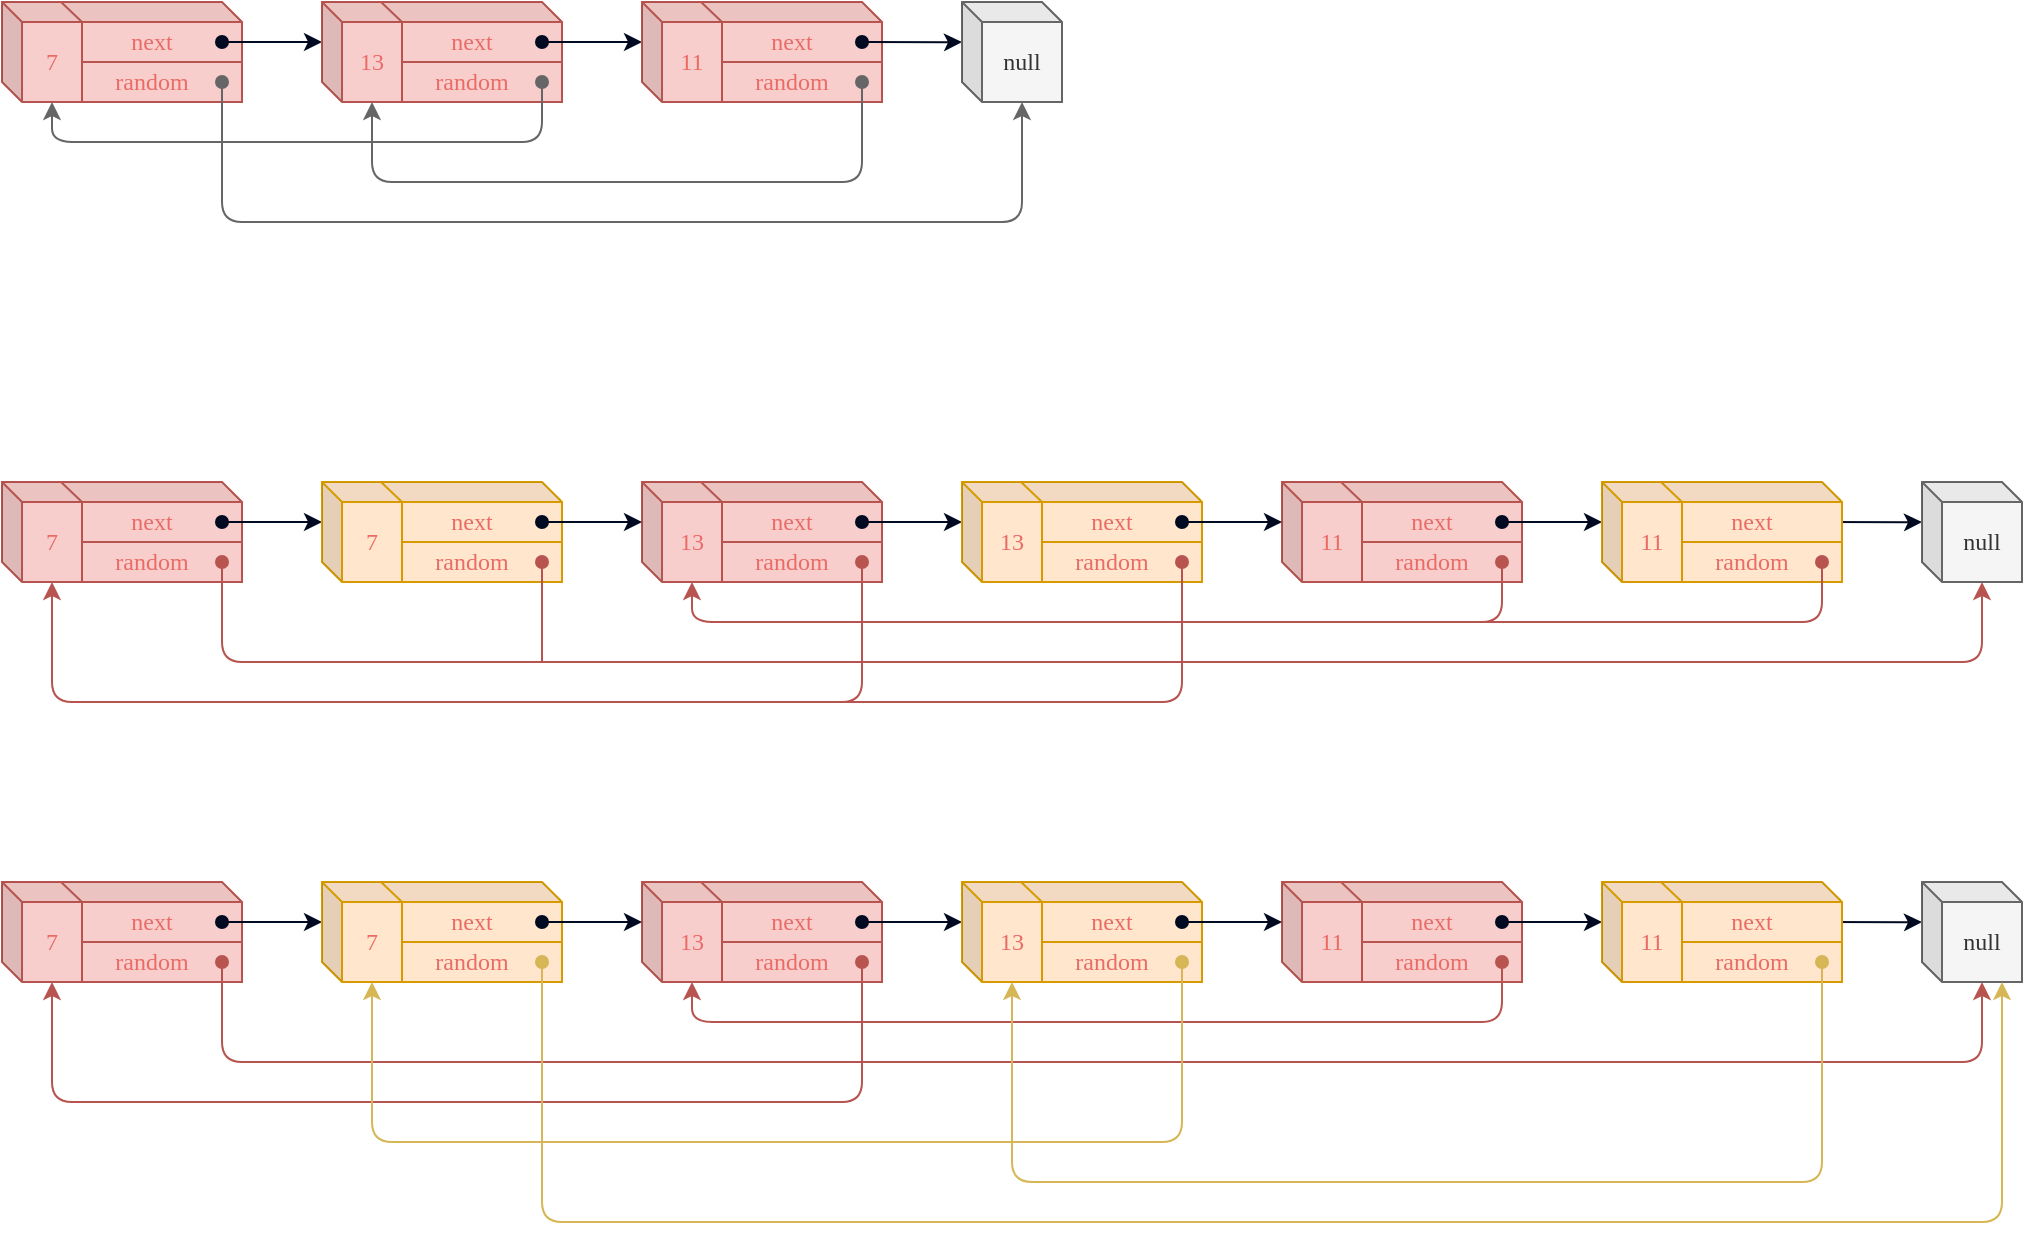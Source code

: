 <mxfile version="15.9.4" type="github">
  <diagram id="1pqTgRQ1lFdRqX3gHUx0" name="第 1 页">
    <mxGraphModel dx="1422" dy="754" grid="1" gridSize="10" guides="1" tooltips="1" connect="1" arrows="1" fold="1" page="1" pageScale="1" pageWidth="827" pageHeight="1169" math="0" shadow="0">
      <root>
        <mxCell id="0" />
        <mxCell id="1" parent="0" />
        <mxCell id="qRS98BWadA9C0YuERfwC-4" value="" style="shape=cube;whiteSpace=wrap;html=1;boundedLbl=1;backgroundOutline=1;darkOpacity=0.05;darkOpacity2=0.1;shadow=0;sketch=0;strokeWidth=1;size=10;fillColor=#f8cecc;strokeColor=#b85450;" vertex="1" parent="1">
          <mxGeometry x="200" y="200" width="120" height="50" as="geometry" />
        </mxCell>
        <mxCell id="qRS98BWadA9C0YuERfwC-10" value="" style="endArrow=none;html=1;rounded=0;sketch=0;strokeWidth=1;exitX=0.246;exitY=0;exitDx=0;exitDy=0;exitPerimeter=0;fillColor=#f8cecc;strokeColor=#b85450;" edge="1" parent="1" source="qRS98BWadA9C0YuERfwC-4">
          <mxGeometry width="50" height="50" relative="1" as="geometry">
            <mxPoint x="249" y="200" as="sourcePoint" />
            <mxPoint x="240" y="210" as="targetPoint" />
          </mxGeometry>
        </mxCell>
        <mxCell id="qRS98BWadA9C0YuERfwC-12" value="" style="endArrow=none;html=1;rounded=0;sketch=0;strokeWidth=1;fillColor=#f8cecc;strokeColor=#b85450;" edge="1" parent="1">
          <mxGeometry width="50" height="50" relative="1" as="geometry">
            <mxPoint x="240" y="250" as="sourcePoint" />
            <mxPoint x="240" y="210" as="targetPoint" />
          </mxGeometry>
        </mxCell>
        <mxCell id="qRS98BWadA9C0YuERfwC-13" value="" style="endArrow=none;html=1;rounded=0;sketch=0;strokeWidth=1;entryX=0;entryY=0;entryDx=120;entryDy=30;entryPerimeter=0;fillColor=#f8cecc;strokeColor=#b85450;" edge="1" parent="1" target="qRS98BWadA9C0YuERfwC-4">
          <mxGeometry width="50" height="50" relative="1" as="geometry">
            <mxPoint x="240" y="230" as="sourcePoint" />
            <mxPoint x="370" y="170" as="targetPoint" />
          </mxGeometry>
        </mxCell>
        <mxCell id="qRS98BWadA9C0YuERfwC-35" style="edgeStyle=orthogonalEdgeStyle;rounded=1;sketch=0;jumpStyle=line;orthogonalLoop=1;jettySize=auto;html=1;exitX=1;exitY=0.5;exitDx=0;exitDy=0;entryX=0;entryY=0;entryDx=0;entryDy=20;entryPerimeter=0;fontFamily=Comic Sans MS;startArrow=oval;startFill=1;strokeColor=#000A20;strokeWidth=1;shadow=0;targetPerimeterSpacing=0;endSize=6;startSize=6;" edge="1" parent="1" source="qRS98BWadA9C0YuERfwC-14" target="qRS98BWadA9C0YuERfwC-17">
          <mxGeometry relative="1" as="geometry" />
        </mxCell>
        <mxCell id="qRS98BWadA9C0YuERfwC-14" value="&lt;font face=&quot;Comic Sans MS&quot; color=&quot;#ea6b66&quot;&gt;next&lt;/font&gt;" style="text;html=1;strokeColor=none;fillColor=none;align=center;verticalAlign=middle;whiteSpace=wrap;rounded=0;shadow=0;sketch=0;" vertex="1" parent="1">
          <mxGeometry x="240" y="210" width="70" height="20" as="geometry" />
        </mxCell>
        <mxCell id="qRS98BWadA9C0YuERfwC-65" style="edgeStyle=orthogonalEdgeStyle;rounded=1;sketch=0;jumpStyle=none;orthogonalLoop=1;jettySize=auto;html=1;exitX=1;exitY=0.5;exitDx=0;exitDy=0;entryX=0;entryY=0;entryDx=30;entryDy=50;entryPerimeter=0;shadow=0;fontFamily=Comic Sans MS;fontColor=#EA6B66;startArrow=oval;startFill=1;startSize=6;endSize=6;targetPerimeterSpacing=0;strokeColor=#666666;strokeWidth=1;fillColor=#f5f5f5;" edge="1" parent="1" source="qRS98BWadA9C0YuERfwC-15" target="qRS98BWadA9C0YuERfwC-61">
          <mxGeometry relative="1" as="geometry">
            <Array as="points">
              <mxPoint x="310" y="310" />
              <mxPoint x="710" y="310" />
            </Array>
          </mxGeometry>
        </mxCell>
        <mxCell id="qRS98BWadA9C0YuERfwC-15" value="&lt;font color=&quot;#ea6b66&quot;&gt;random&lt;/font&gt;" style="text;html=1;strokeColor=none;fillColor=none;align=center;verticalAlign=middle;whiteSpace=wrap;rounded=0;shadow=0;sketch=0;fontFamily=Comic Sans MS;" vertex="1" parent="1">
          <mxGeometry x="240" y="230" width="70" height="20" as="geometry" />
        </mxCell>
        <mxCell id="qRS98BWadA9C0YuERfwC-16" value="&lt;font color=&quot;#ea6b66&quot;&gt;7&lt;/font&gt;" style="text;html=1;strokeColor=none;fillColor=none;align=center;verticalAlign=middle;whiteSpace=wrap;rounded=0;shadow=0;sketch=0;fontFamily=Comic Sans MS;" vertex="1" parent="1">
          <mxGeometry x="210" y="210" width="30" height="40" as="geometry" />
        </mxCell>
        <mxCell id="qRS98BWadA9C0YuERfwC-17" value="" style="shape=cube;whiteSpace=wrap;html=1;boundedLbl=1;backgroundOutline=1;darkOpacity=0.05;darkOpacity2=0.1;shadow=0;sketch=0;strokeWidth=1;size=10;fillColor=#f8cecc;strokeColor=#b85450;" vertex="1" parent="1">
          <mxGeometry x="360" y="200" width="120" height="50" as="geometry" />
        </mxCell>
        <mxCell id="qRS98BWadA9C0YuERfwC-18" value="" style="endArrow=none;html=1;rounded=0;sketch=0;strokeWidth=1;exitX=0.246;exitY=0;exitDx=0;exitDy=0;exitPerimeter=0;fillColor=#f8cecc;strokeColor=#b85450;" edge="1" parent="1" source="qRS98BWadA9C0YuERfwC-17">
          <mxGeometry width="50" height="50" relative="1" as="geometry">
            <mxPoint x="409" y="200" as="sourcePoint" />
            <mxPoint x="400" y="210.0" as="targetPoint" />
          </mxGeometry>
        </mxCell>
        <mxCell id="qRS98BWadA9C0YuERfwC-19" value="" style="endArrow=none;html=1;rounded=0;sketch=0;strokeWidth=1;fillColor=#f8cecc;strokeColor=#b85450;" edge="1" parent="1">
          <mxGeometry width="50" height="50" relative="1" as="geometry">
            <mxPoint x="400" y="250" as="sourcePoint" />
            <mxPoint x="400" y="210.0" as="targetPoint" />
          </mxGeometry>
        </mxCell>
        <mxCell id="qRS98BWadA9C0YuERfwC-20" value="" style="endArrow=none;html=1;rounded=0;sketch=0;strokeWidth=1;entryX=0;entryY=0;entryDx=120;entryDy=30;entryPerimeter=0;fillColor=#f8cecc;strokeColor=#b85450;" edge="1" parent="1" target="qRS98BWadA9C0YuERfwC-17">
          <mxGeometry width="50" height="50" relative="1" as="geometry">
            <mxPoint x="400" y="230.0" as="sourcePoint" />
            <mxPoint x="530" y="170" as="targetPoint" />
          </mxGeometry>
        </mxCell>
        <mxCell id="qRS98BWadA9C0YuERfwC-45" style="edgeStyle=orthogonalEdgeStyle;rounded=1;sketch=0;jumpStyle=line;orthogonalLoop=1;jettySize=auto;html=1;exitX=1;exitY=0.5;exitDx=0;exitDy=0;entryX=0;entryY=0;entryDx=0;entryDy=20;entryPerimeter=0;shadow=0;fontFamily=Comic Sans MS;fontColor=#EA6B66;startArrow=oval;startFill=1;startSize=6;endSize=6;targetPerimeterSpacing=0;strokeColor=#000A20;strokeWidth=1;" edge="1" parent="1" source="qRS98BWadA9C0YuERfwC-21" target="qRS98BWadA9C0YuERfwC-38">
          <mxGeometry relative="1" as="geometry" />
        </mxCell>
        <mxCell id="qRS98BWadA9C0YuERfwC-21" value="&lt;font face=&quot;Comic Sans MS&quot; color=&quot;#ea6b66&quot;&gt;next&lt;/font&gt;" style="text;html=1;strokeColor=none;fillColor=none;align=center;verticalAlign=middle;whiteSpace=wrap;rounded=0;shadow=0;sketch=0;" vertex="1" parent="1">
          <mxGeometry x="400" y="210" width="70" height="20" as="geometry" />
        </mxCell>
        <mxCell id="qRS98BWadA9C0YuERfwC-37" style="edgeStyle=orthogonalEdgeStyle;rounded=1;sketch=0;jumpStyle=none;orthogonalLoop=1;jettySize=auto;html=1;exitX=1;exitY=0.5;exitDx=0;exitDy=0;entryX=0.5;entryY=1;entryDx=0;entryDy=0;shadow=0;fontFamily=Comic Sans MS;fontColor=#EA6B66;startArrow=oval;startFill=1;startSize=6;endSize=6;targetPerimeterSpacing=0;strokeColor=#666666;strokeWidth=1;fillColor=#f5f5f5;" edge="1" parent="1" source="qRS98BWadA9C0YuERfwC-22" target="qRS98BWadA9C0YuERfwC-16">
          <mxGeometry relative="1" as="geometry">
            <Array as="points">
              <mxPoint x="470" y="270" />
              <mxPoint x="225" y="270" />
            </Array>
          </mxGeometry>
        </mxCell>
        <mxCell id="qRS98BWadA9C0YuERfwC-22" value="&lt;font color=&quot;#ea6b66&quot;&gt;random&lt;/font&gt;" style="text;html=1;strokeColor=none;fillColor=none;align=center;verticalAlign=middle;whiteSpace=wrap;rounded=0;shadow=0;sketch=0;fontFamily=Comic Sans MS;" vertex="1" parent="1">
          <mxGeometry x="400" y="230" width="70" height="20" as="geometry" />
        </mxCell>
        <mxCell id="qRS98BWadA9C0YuERfwC-23" value="&lt;font color=&quot;#ea6b66&quot;&gt;13&lt;/font&gt;" style="text;html=1;strokeColor=none;fillColor=none;align=center;verticalAlign=middle;whiteSpace=wrap;rounded=0;shadow=0;sketch=0;fontFamily=Comic Sans MS;" vertex="1" parent="1">
          <mxGeometry x="370" y="210" width="30" height="40" as="geometry" />
        </mxCell>
        <mxCell id="qRS98BWadA9C0YuERfwC-38" value="" style="shape=cube;whiteSpace=wrap;html=1;boundedLbl=1;backgroundOutline=1;darkOpacity=0.05;darkOpacity2=0.1;shadow=0;sketch=0;strokeWidth=1;size=10;fillColor=#f8cecc;strokeColor=#b85450;" vertex="1" parent="1">
          <mxGeometry x="520" y="200" width="120" height="50" as="geometry" />
        </mxCell>
        <mxCell id="qRS98BWadA9C0YuERfwC-39" value="" style="endArrow=none;html=1;rounded=0;sketch=0;strokeWidth=1;exitX=0.246;exitY=0;exitDx=0;exitDy=0;exitPerimeter=0;fillColor=#f8cecc;strokeColor=#b85450;" edge="1" parent="1" source="qRS98BWadA9C0YuERfwC-38">
          <mxGeometry width="50" height="50" relative="1" as="geometry">
            <mxPoint x="569" y="200" as="sourcePoint" />
            <mxPoint x="560.0" y="210" as="targetPoint" />
          </mxGeometry>
        </mxCell>
        <mxCell id="qRS98BWadA9C0YuERfwC-40" value="" style="endArrow=none;html=1;rounded=0;sketch=0;strokeWidth=1;fillColor=#f8cecc;strokeColor=#b85450;" edge="1" parent="1">
          <mxGeometry width="50" height="50" relative="1" as="geometry">
            <mxPoint x="560.0" y="250" as="sourcePoint" />
            <mxPoint x="560.0" y="210" as="targetPoint" />
          </mxGeometry>
        </mxCell>
        <mxCell id="qRS98BWadA9C0YuERfwC-41" value="" style="endArrow=none;html=1;rounded=0;sketch=0;strokeWidth=1;entryX=0;entryY=0;entryDx=120;entryDy=30;entryPerimeter=0;fillColor=#f8cecc;strokeColor=#b85450;" edge="1" parent="1" target="qRS98BWadA9C0YuERfwC-38">
          <mxGeometry width="50" height="50" relative="1" as="geometry">
            <mxPoint x="560.0" y="230" as="sourcePoint" />
            <mxPoint x="690" y="170" as="targetPoint" />
          </mxGeometry>
        </mxCell>
        <mxCell id="qRS98BWadA9C0YuERfwC-42" value="&lt;font face=&quot;Comic Sans MS&quot; color=&quot;#ea6b66&quot;&gt;next&lt;/font&gt;" style="text;html=1;strokeColor=none;fillColor=none;align=center;verticalAlign=middle;whiteSpace=wrap;rounded=0;shadow=0;sketch=0;" vertex="1" parent="1">
          <mxGeometry x="560" y="210" width="70" height="20" as="geometry" />
        </mxCell>
        <mxCell id="qRS98BWadA9C0YuERfwC-66" style="edgeStyle=orthogonalEdgeStyle;rounded=1;sketch=0;jumpStyle=none;orthogonalLoop=1;jettySize=auto;html=1;exitX=1;exitY=0.5;exitDx=0;exitDy=0;entryX=0.5;entryY=1;entryDx=0;entryDy=0;shadow=0;fontFamily=Comic Sans MS;fontColor=#EA6B66;startArrow=oval;startFill=1;startSize=6;endSize=6;targetPerimeterSpacing=0;strokeColor=#666666;strokeWidth=1;fillColor=#f5f5f5;" edge="1" parent="1" source="qRS98BWadA9C0YuERfwC-43" target="qRS98BWadA9C0YuERfwC-23">
          <mxGeometry relative="1" as="geometry">
            <mxPoint x="865.0" y="250" as="targetPoint" />
            <Array as="points">
              <mxPoint x="630" y="290" />
              <mxPoint x="385" y="290" />
            </Array>
          </mxGeometry>
        </mxCell>
        <mxCell id="qRS98BWadA9C0YuERfwC-43" value="&lt;font color=&quot;#ea6b66&quot;&gt;random&lt;/font&gt;" style="text;html=1;strokeColor=none;fillColor=none;align=center;verticalAlign=middle;whiteSpace=wrap;rounded=0;shadow=0;sketch=0;fontFamily=Comic Sans MS;" vertex="1" parent="1">
          <mxGeometry x="560" y="230" width="70" height="20" as="geometry" />
        </mxCell>
        <mxCell id="qRS98BWadA9C0YuERfwC-44" value="&lt;font color=&quot;#ea6b66&quot;&gt;11&lt;/font&gt;" style="text;html=1;strokeColor=none;fillColor=none;align=center;verticalAlign=middle;whiteSpace=wrap;rounded=0;shadow=0;sketch=0;fontFamily=Comic Sans MS;" vertex="1" parent="1">
          <mxGeometry x="530" y="210" width="30" height="40" as="geometry" />
        </mxCell>
        <mxCell id="qRS98BWadA9C0YuERfwC-64" style="edgeStyle=orthogonalEdgeStyle;rounded=1;sketch=0;jumpStyle=line;orthogonalLoop=1;jettySize=auto;html=1;exitX=1;exitY=0.5;exitDx=0;exitDy=0;entryX=0;entryY=0;entryDx=0;entryDy=20;entryPerimeter=0;shadow=0;fontFamily=Comic Sans MS;fontColor=#EA6B66;startArrow=oval;startFill=1;startSize=6;endSize=6;targetPerimeterSpacing=0;strokeColor=#000A20;strokeWidth=1;" edge="1" parent="1" target="qRS98BWadA9C0YuERfwC-61">
          <mxGeometry relative="1" as="geometry">
            <mxPoint x="630.0" y="220" as="sourcePoint" />
          </mxGeometry>
        </mxCell>
        <mxCell id="qRS98BWadA9C0YuERfwC-61" value="null" style="shape=cube;whiteSpace=wrap;html=1;boundedLbl=1;backgroundOutline=1;darkOpacity=0.05;darkOpacity2=0.1;shadow=0;sketch=0;fontFamily=Comic Sans MS;fontColor=#333333;strokeColor=#666666;strokeWidth=1;size=10;fillColor=#f5f5f5;" vertex="1" parent="1">
          <mxGeometry x="680" y="200" width="50" height="50" as="geometry" />
        </mxCell>
        <mxCell id="qRS98BWadA9C0YuERfwC-69" value="" style="shape=cube;whiteSpace=wrap;html=1;boundedLbl=1;backgroundOutline=1;darkOpacity=0.05;darkOpacity2=0.1;shadow=0;sketch=0;strokeWidth=1;size=10;fillColor=#f8cecc;strokeColor=#b85450;" vertex="1" parent="1">
          <mxGeometry x="200" y="440" width="120" height="50" as="geometry" />
        </mxCell>
        <mxCell id="qRS98BWadA9C0YuERfwC-70" value="" style="endArrow=none;html=1;rounded=0;sketch=0;strokeWidth=1;exitX=0.246;exitY=0;exitDx=0;exitDy=0;exitPerimeter=0;fillColor=#f8cecc;strokeColor=#b85450;" edge="1" parent="1" source="qRS98BWadA9C0YuERfwC-69">
          <mxGeometry width="50" height="50" relative="1" as="geometry">
            <mxPoint x="249" y="440" as="sourcePoint" />
            <mxPoint x="240" y="450" as="targetPoint" />
          </mxGeometry>
        </mxCell>
        <mxCell id="qRS98BWadA9C0YuERfwC-71" value="" style="endArrow=none;html=1;rounded=0;sketch=0;strokeWidth=1;fillColor=#f8cecc;strokeColor=#b85450;" edge="1" parent="1">
          <mxGeometry width="50" height="50" relative="1" as="geometry">
            <mxPoint x="240" y="490" as="sourcePoint" />
            <mxPoint x="240" y="450" as="targetPoint" />
          </mxGeometry>
        </mxCell>
        <mxCell id="qRS98BWadA9C0YuERfwC-72" value="" style="endArrow=none;html=1;rounded=0;sketch=0;strokeWidth=1;entryX=0;entryY=0;entryDx=120;entryDy=30;entryPerimeter=0;fillColor=#f8cecc;strokeColor=#b85450;" edge="1" parent="1" target="qRS98BWadA9C0YuERfwC-69">
          <mxGeometry width="50" height="50" relative="1" as="geometry">
            <mxPoint x="240" y="470" as="sourcePoint" />
            <mxPoint x="370" y="410" as="targetPoint" />
          </mxGeometry>
        </mxCell>
        <mxCell id="qRS98BWadA9C0YuERfwC-73" style="edgeStyle=orthogonalEdgeStyle;rounded=1;sketch=0;jumpStyle=line;orthogonalLoop=1;jettySize=auto;html=1;exitX=1;exitY=0.5;exitDx=0;exitDy=0;entryX=0;entryY=0;entryDx=0;entryDy=20;entryPerimeter=0;fontFamily=Comic Sans MS;startArrow=oval;startFill=1;strokeColor=#000A20;strokeWidth=1;shadow=0;targetPerimeterSpacing=0;endSize=6;startSize=6;" edge="1" parent="1" source="qRS98BWadA9C0YuERfwC-74" target="qRS98BWadA9C0YuERfwC-115">
          <mxGeometry relative="1" as="geometry" />
        </mxCell>
        <mxCell id="qRS98BWadA9C0YuERfwC-74" value="&lt;font face=&quot;Comic Sans MS&quot; color=&quot;#ea6b66&quot;&gt;next&lt;/font&gt;" style="text;html=1;strokeColor=none;fillColor=none;align=center;verticalAlign=middle;whiteSpace=wrap;rounded=0;shadow=0;sketch=0;" vertex="1" parent="1">
          <mxGeometry x="240" y="450" width="70" height="20" as="geometry" />
        </mxCell>
        <mxCell id="qRS98BWadA9C0YuERfwC-123" style="edgeStyle=orthogonalEdgeStyle;rounded=1;sketch=0;jumpStyle=none;orthogonalLoop=1;jettySize=auto;html=1;exitX=1;exitY=0.5;exitDx=0;exitDy=0;shadow=0;fontFamily=Comic Sans MS;fontColor=#EA6B66;startArrow=oval;startFill=1;startSize=6;endSize=6;targetPerimeterSpacing=0;strokeColor=#b85450;strokeWidth=1;entryX=0;entryY=0;entryDx=30;entryDy=50;entryPerimeter=0;fillColor=#f8cecc;" edge="1" parent="1" source="qRS98BWadA9C0YuERfwC-76" target="qRS98BWadA9C0YuERfwC-114">
          <mxGeometry relative="1" as="geometry">
            <mxPoint x="1202.759" y="520" as="targetPoint" />
            <Array as="points">
              <mxPoint x="310" y="530" />
              <mxPoint x="1190" y="530" />
            </Array>
          </mxGeometry>
        </mxCell>
        <mxCell id="qRS98BWadA9C0YuERfwC-76" value="&lt;font color=&quot;#ea6b66&quot;&gt;random&lt;/font&gt;" style="text;html=1;strokeColor=none;fillColor=none;align=center;verticalAlign=middle;whiteSpace=wrap;rounded=0;shadow=0;sketch=0;fontFamily=Comic Sans MS;" vertex="1" parent="1">
          <mxGeometry x="240" y="470" width="70" height="20" as="geometry" />
        </mxCell>
        <mxCell id="qRS98BWadA9C0YuERfwC-77" value="&lt;font color=&quot;#ea6b66&quot;&gt;7&lt;/font&gt;" style="text;html=1;strokeColor=none;fillColor=none;align=center;verticalAlign=middle;whiteSpace=wrap;rounded=0;shadow=0;sketch=0;fontFamily=Comic Sans MS;" vertex="1" parent="1">
          <mxGeometry x="210" y="450" width="30" height="40" as="geometry" />
        </mxCell>
        <mxCell id="qRS98BWadA9C0YuERfwC-78" value="" style="shape=cube;whiteSpace=wrap;html=1;boundedLbl=1;backgroundOutline=1;darkOpacity=0.05;darkOpacity2=0.1;shadow=0;sketch=0;strokeWidth=1;size=10;fillColor=#f8cecc;strokeColor=#b85450;" vertex="1" parent="1">
          <mxGeometry x="520" y="440" width="120" height="50" as="geometry" />
        </mxCell>
        <mxCell id="qRS98BWadA9C0YuERfwC-79" value="" style="endArrow=none;html=1;rounded=0;sketch=0;strokeWidth=1;exitX=0.246;exitY=0;exitDx=0;exitDy=0;exitPerimeter=0;fillColor=#f8cecc;strokeColor=#b85450;" edge="1" parent="1" source="qRS98BWadA9C0YuERfwC-78">
          <mxGeometry width="50" height="50" relative="1" as="geometry">
            <mxPoint x="569" y="440" as="sourcePoint" />
            <mxPoint x="560" y="450" as="targetPoint" />
          </mxGeometry>
        </mxCell>
        <mxCell id="qRS98BWadA9C0YuERfwC-80" value="" style="endArrow=none;html=1;rounded=0;sketch=0;strokeWidth=1;fillColor=#f8cecc;strokeColor=#b85450;" edge="1" parent="1">
          <mxGeometry width="50" height="50" relative="1" as="geometry">
            <mxPoint x="560" y="490" as="sourcePoint" />
            <mxPoint x="560" y="450" as="targetPoint" />
          </mxGeometry>
        </mxCell>
        <mxCell id="qRS98BWadA9C0YuERfwC-81" value="" style="endArrow=none;html=1;rounded=0;sketch=0;strokeWidth=1;entryX=0;entryY=0;entryDx=120;entryDy=30;entryPerimeter=0;fillColor=#f8cecc;strokeColor=#b85450;" edge="1" parent="1" target="qRS98BWadA9C0YuERfwC-78">
          <mxGeometry width="50" height="50" relative="1" as="geometry">
            <mxPoint x="560" y="470" as="sourcePoint" />
            <mxPoint x="690" y="410" as="targetPoint" />
          </mxGeometry>
        </mxCell>
        <mxCell id="qRS98BWadA9C0YuERfwC-82" style="edgeStyle=orthogonalEdgeStyle;rounded=1;sketch=0;jumpStyle=line;orthogonalLoop=1;jettySize=auto;html=1;exitX=1;exitY=0.5;exitDx=0;exitDy=0;entryX=0;entryY=0;entryDx=0;entryDy=20;entryPerimeter=0;shadow=0;fontFamily=Comic Sans MS;fontColor=#EA6B66;startArrow=oval;startFill=1;startSize=6;endSize=6;targetPerimeterSpacing=0;strokeColor=#000A20;strokeWidth=1;" edge="1" parent="1" target="qRS98BWadA9C0YuERfwC-87">
          <mxGeometry relative="1" as="geometry">
            <mxPoint x="840" y="460" as="sourcePoint" />
          </mxGeometry>
        </mxCell>
        <mxCell id="qRS98BWadA9C0YuERfwC-133" style="edgeStyle=orthogonalEdgeStyle;rounded=1;sketch=0;jumpStyle=none;orthogonalLoop=1;jettySize=auto;html=1;exitX=1;exitY=0.5;exitDx=0;exitDy=0;entryX=0;entryY=0;entryDx=0;entryDy=20;entryPerimeter=0;shadow=0;fontFamily=Comic Sans MS;fontColor=#EA6B66;startArrow=oval;startFill=1;endArrow=classic;endFill=1;startSize=6;endSize=6;targetPerimeterSpacing=0;strokeColor=#000A20;strokeWidth=1;" edge="1" parent="1" source="qRS98BWadA9C0YuERfwC-83" target="qRS98BWadA9C0YuERfwC-126">
          <mxGeometry relative="1" as="geometry" />
        </mxCell>
        <mxCell id="qRS98BWadA9C0YuERfwC-83" value="&lt;font face=&quot;Comic Sans MS&quot; color=&quot;#ea6b66&quot;&gt;next&lt;/font&gt;" style="text;html=1;strokeColor=none;fillColor=none;align=center;verticalAlign=middle;whiteSpace=wrap;rounded=0;shadow=0;sketch=0;" vertex="1" parent="1">
          <mxGeometry x="560" y="450" width="70" height="20" as="geometry" />
        </mxCell>
        <mxCell id="qRS98BWadA9C0YuERfwC-125" style="edgeStyle=orthogonalEdgeStyle;rounded=1;sketch=0;jumpStyle=none;orthogonalLoop=1;jettySize=auto;html=1;exitX=1;exitY=0.5;exitDx=0;exitDy=0;shadow=0;fontFamily=Comic Sans MS;fontColor=#EA6B66;startArrow=oval;startFill=1;endArrow=classic;endFill=1;startSize=6;endSize=6;targetPerimeterSpacing=0;strokeColor=#b85450;strokeWidth=1;entryX=0.5;entryY=1;entryDx=0;entryDy=0;fillColor=#f8cecc;" edge="1" parent="1" source="qRS98BWadA9C0YuERfwC-85" target="qRS98BWadA9C0YuERfwC-77">
          <mxGeometry relative="1" as="geometry">
            <mxPoint x="630" y="540" as="targetPoint" />
            <Array as="points">
              <mxPoint x="630" y="550" />
              <mxPoint x="225" y="550" />
            </Array>
          </mxGeometry>
        </mxCell>
        <mxCell id="qRS98BWadA9C0YuERfwC-85" value="&lt;font color=&quot;#ea6b66&quot;&gt;random&lt;/font&gt;" style="text;html=1;strokeColor=none;fillColor=none;align=center;verticalAlign=middle;whiteSpace=wrap;rounded=0;shadow=0;sketch=0;fontFamily=Comic Sans MS;" vertex="1" parent="1">
          <mxGeometry x="560" y="470" width="70" height="20" as="geometry" />
        </mxCell>
        <mxCell id="qRS98BWadA9C0YuERfwC-86" value="&lt;font color=&quot;#ea6b66&quot;&gt;13&lt;/font&gt;" style="text;html=1;strokeColor=none;fillColor=none;align=center;verticalAlign=middle;whiteSpace=wrap;rounded=0;shadow=0;sketch=0;fontFamily=Comic Sans MS;" vertex="1" parent="1">
          <mxGeometry x="530" y="450" width="30" height="40" as="geometry" />
        </mxCell>
        <mxCell id="qRS98BWadA9C0YuERfwC-87" value="" style="shape=cube;whiteSpace=wrap;html=1;boundedLbl=1;backgroundOutline=1;darkOpacity=0.05;darkOpacity2=0.1;shadow=0;sketch=0;strokeWidth=1;size=10;fillColor=#f8cecc;strokeColor=#b85450;" vertex="1" parent="1">
          <mxGeometry x="840" y="440" width="120" height="50" as="geometry" />
        </mxCell>
        <mxCell id="qRS98BWadA9C0YuERfwC-88" value="" style="endArrow=none;html=1;rounded=0;sketch=0;strokeWidth=1;exitX=0.246;exitY=0;exitDx=0;exitDy=0;exitPerimeter=0;fillColor=#f8cecc;strokeColor=#b85450;" edge="1" parent="1" source="qRS98BWadA9C0YuERfwC-87">
          <mxGeometry width="50" height="50" relative="1" as="geometry">
            <mxPoint x="889" y="440" as="sourcePoint" />
            <mxPoint x="880.0" y="450" as="targetPoint" />
          </mxGeometry>
        </mxCell>
        <mxCell id="qRS98BWadA9C0YuERfwC-89" value="" style="endArrow=none;html=1;rounded=0;sketch=0;strokeWidth=1;fillColor=#f8cecc;strokeColor=#b85450;" edge="1" parent="1">
          <mxGeometry width="50" height="50" relative="1" as="geometry">
            <mxPoint x="880.0" y="490" as="sourcePoint" />
            <mxPoint x="880.0" y="450" as="targetPoint" />
          </mxGeometry>
        </mxCell>
        <mxCell id="qRS98BWadA9C0YuERfwC-90" value="" style="endArrow=none;html=1;rounded=0;sketch=0;strokeWidth=1;entryX=0;entryY=0;entryDx=120;entryDy=30;entryPerimeter=0;fillColor=#f8cecc;strokeColor=#b85450;" edge="1" parent="1" target="qRS98BWadA9C0YuERfwC-87">
          <mxGeometry width="50" height="50" relative="1" as="geometry">
            <mxPoint x="880.0" y="470" as="sourcePoint" />
            <mxPoint x="1010" y="410" as="targetPoint" />
          </mxGeometry>
        </mxCell>
        <mxCell id="qRS98BWadA9C0YuERfwC-91" style="edgeStyle=orthogonalEdgeStyle;rounded=1;sketch=0;jumpStyle=line;orthogonalLoop=1;jettySize=auto;html=1;exitX=1;exitY=0.5;exitDx=0;exitDy=0;entryX=0;entryY=0;entryDx=0;entryDy=20;entryPerimeter=0;shadow=0;fontFamily=Comic Sans MS;fontColor=#EA6B66;startArrow=oval;startFill=1;startSize=6;endSize=6;targetPerimeterSpacing=0;strokeColor=#000A20;strokeWidth=1;" edge="1" parent="1" source="qRS98BWadA9C0YuERfwC-92">
          <mxGeometry relative="1" as="geometry">
            <mxPoint x="1000" y="460" as="targetPoint" />
          </mxGeometry>
        </mxCell>
        <mxCell id="qRS98BWadA9C0YuERfwC-92" value="&lt;font face=&quot;Comic Sans MS&quot; color=&quot;#ea6b66&quot;&gt;next&lt;/font&gt;" style="text;html=1;strokeColor=none;fillColor=none;align=center;verticalAlign=middle;whiteSpace=wrap;rounded=0;shadow=0;sketch=0;" vertex="1" parent="1">
          <mxGeometry x="880" y="450" width="70" height="20" as="geometry" />
        </mxCell>
        <mxCell id="qRS98BWadA9C0YuERfwC-136" style="edgeStyle=orthogonalEdgeStyle;rounded=1;sketch=0;jumpStyle=none;orthogonalLoop=1;jettySize=auto;html=1;exitX=1;exitY=0.5;exitDx=0;exitDy=0;shadow=0;fontFamily=Comic Sans MS;fontColor=#EA6B66;startArrow=oval;startFill=1;endArrow=classic;endFill=1;startSize=6;endSize=6;targetPerimeterSpacing=0;strokeColor=#b85450;strokeWidth=1;entryX=0.5;entryY=1;entryDx=0;entryDy=0;fillColor=#f8cecc;" edge="1" parent="1" source="qRS98BWadA9C0YuERfwC-94" target="qRS98BWadA9C0YuERfwC-86">
          <mxGeometry relative="1" as="geometry">
            <mxPoint x="930" y="580" as="targetPoint" />
            <Array as="points">
              <mxPoint x="950" y="510" />
              <mxPoint x="545" y="510" />
            </Array>
          </mxGeometry>
        </mxCell>
        <mxCell id="qRS98BWadA9C0YuERfwC-94" value="&lt;font color=&quot;#ea6b66&quot;&gt;random&lt;/font&gt;" style="text;html=1;strokeColor=none;fillColor=none;align=center;verticalAlign=middle;whiteSpace=wrap;rounded=0;shadow=0;sketch=0;fontFamily=Comic Sans MS;" vertex="1" parent="1">
          <mxGeometry x="880" y="470" width="70" height="20" as="geometry" />
        </mxCell>
        <mxCell id="qRS98BWadA9C0YuERfwC-95" value="&lt;font color=&quot;#ea6b66&quot;&gt;11&lt;/font&gt;" style="text;html=1;strokeColor=none;fillColor=none;align=center;verticalAlign=middle;whiteSpace=wrap;rounded=0;shadow=0;sketch=0;fontFamily=Comic Sans MS;" vertex="1" parent="1">
          <mxGeometry x="850" y="450" width="30" height="40" as="geometry" />
        </mxCell>
        <mxCell id="qRS98BWadA9C0YuERfwC-109" style="edgeStyle=orthogonalEdgeStyle;rounded=1;sketch=0;jumpStyle=line;orthogonalLoop=1;jettySize=auto;html=1;exitX=1;exitY=0.5;exitDx=0;exitDy=0;entryX=0;entryY=0;entryDx=0;entryDy=20;entryPerimeter=0;shadow=0;fontFamily=Comic Sans MS;fontColor=#EA6B66;startArrow=oval;startFill=1;startSize=6;endSize=6;targetPerimeterSpacing=0;strokeColor=#000A20;strokeWidth=1;" edge="1" parent="1" target="qRS98BWadA9C0YuERfwC-114">
          <mxGeometry relative="1" as="geometry">
            <mxPoint x="1110.0" y="460" as="sourcePoint" />
          </mxGeometry>
        </mxCell>
        <mxCell id="qRS98BWadA9C0YuERfwC-114" value="null" style="shape=cube;whiteSpace=wrap;html=1;boundedLbl=1;backgroundOutline=1;darkOpacity=0.05;darkOpacity2=0.1;shadow=0;sketch=0;fontFamily=Comic Sans MS;fontColor=#333333;strokeColor=#666666;strokeWidth=1;size=10;fillColor=#f5f5f5;" vertex="1" parent="1">
          <mxGeometry x="1160" y="440" width="50" height="50" as="geometry" />
        </mxCell>
        <mxCell id="qRS98BWadA9C0YuERfwC-115" value="" style="shape=cube;whiteSpace=wrap;html=1;boundedLbl=1;backgroundOutline=1;darkOpacity=0.05;darkOpacity2=0.1;shadow=0;sketch=0;strokeWidth=1;size=10;fillColor=#ffe6cc;strokeColor=#d79b00;" vertex="1" parent="1">
          <mxGeometry x="360" y="440" width="120" height="50" as="geometry" />
        </mxCell>
        <mxCell id="qRS98BWadA9C0YuERfwC-116" value="" style="endArrow=none;html=1;rounded=0;sketch=0;strokeWidth=1;exitX=0.246;exitY=0;exitDx=0;exitDy=0;exitPerimeter=0;fillColor=#ffe6cc;strokeColor=#d79b00;" edge="1" parent="1" source="qRS98BWadA9C0YuERfwC-115">
          <mxGeometry width="50" height="50" relative="1" as="geometry">
            <mxPoint x="409" y="440" as="sourcePoint" />
            <mxPoint x="400" y="450" as="targetPoint" />
          </mxGeometry>
        </mxCell>
        <mxCell id="qRS98BWadA9C0YuERfwC-117" value="" style="endArrow=none;html=1;rounded=0;sketch=0;strokeWidth=1;fillColor=#ffe6cc;strokeColor=#d79b00;" edge="1" parent="1">
          <mxGeometry width="50" height="50" relative="1" as="geometry">
            <mxPoint x="400" y="490" as="sourcePoint" />
            <mxPoint x="400" y="450" as="targetPoint" />
          </mxGeometry>
        </mxCell>
        <mxCell id="qRS98BWadA9C0YuERfwC-118" value="" style="endArrow=none;html=1;rounded=0;sketch=0;strokeWidth=1;entryX=0;entryY=0;entryDx=120;entryDy=30;entryPerimeter=0;fillColor=#ffe6cc;strokeColor=#d79b00;" edge="1" parent="1" target="qRS98BWadA9C0YuERfwC-115">
          <mxGeometry width="50" height="50" relative="1" as="geometry">
            <mxPoint x="400" y="470" as="sourcePoint" />
            <mxPoint x="530" y="410" as="targetPoint" />
          </mxGeometry>
        </mxCell>
        <mxCell id="qRS98BWadA9C0YuERfwC-122" style="edgeStyle=orthogonalEdgeStyle;rounded=1;sketch=0;jumpStyle=none;orthogonalLoop=1;jettySize=auto;html=1;exitX=1;exitY=0.5;exitDx=0;exitDy=0;shadow=0;fontFamily=Comic Sans MS;fontColor=#EA6B66;startArrow=oval;startFill=1;startSize=6;endSize=6;targetPerimeterSpacing=0;strokeColor=#000A20;strokeWidth=1;entryX=0;entryY=0;entryDx=0;entryDy=20;entryPerimeter=0;" edge="1" parent="1" source="qRS98BWadA9C0YuERfwC-119" target="qRS98BWadA9C0YuERfwC-78">
          <mxGeometry relative="1" as="geometry">
            <mxPoint x="500" y="460" as="targetPoint" />
          </mxGeometry>
        </mxCell>
        <mxCell id="qRS98BWadA9C0YuERfwC-119" value="&lt;font face=&quot;Comic Sans MS&quot; color=&quot;#ea6b66&quot;&gt;next&lt;/font&gt;" style="text;html=1;strokeColor=none;fillColor=none;align=center;verticalAlign=middle;whiteSpace=wrap;rounded=0;shadow=0;sketch=0;" vertex="1" parent="1">
          <mxGeometry x="400" y="450" width="70" height="20" as="geometry" />
        </mxCell>
        <mxCell id="qRS98BWadA9C0YuERfwC-124" style="rounded=1;sketch=0;jumpStyle=none;orthogonalLoop=1;jettySize=auto;html=1;exitX=1;exitY=0.5;exitDx=0;exitDy=0;shadow=0;fontFamily=Comic Sans MS;fontColor=#EA6B66;startArrow=oval;startFill=1;startSize=6;endSize=6;targetPerimeterSpacing=0;strokeColor=#b85450;strokeWidth=1;endArrow=none;endFill=0;fillColor=#f8cecc;" edge="1" parent="1" source="qRS98BWadA9C0YuERfwC-120">
          <mxGeometry relative="1" as="geometry">
            <mxPoint x="470" y="530" as="targetPoint" />
          </mxGeometry>
        </mxCell>
        <mxCell id="qRS98BWadA9C0YuERfwC-120" value="&lt;font color=&quot;#ea6b66&quot;&gt;random&lt;/font&gt;" style="text;html=1;strokeColor=none;fillColor=none;align=center;verticalAlign=middle;whiteSpace=wrap;rounded=0;shadow=0;sketch=0;fontFamily=Comic Sans MS;" vertex="1" parent="1">
          <mxGeometry x="400" y="470" width="70" height="20" as="geometry" />
        </mxCell>
        <mxCell id="qRS98BWadA9C0YuERfwC-121" value="&lt;font color=&quot;#ea6b66&quot;&gt;7&lt;/font&gt;" style="text;html=1;strokeColor=none;fillColor=none;align=center;verticalAlign=middle;whiteSpace=wrap;rounded=0;shadow=0;sketch=0;fontFamily=Comic Sans MS;" vertex="1" parent="1">
          <mxGeometry x="370" y="450" width="30" height="40" as="geometry" />
        </mxCell>
        <mxCell id="qRS98BWadA9C0YuERfwC-126" value="" style="shape=cube;whiteSpace=wrap;html=1;boundedLbl=1;backgroundOutline=1;darkOpacity=0.05;darkOpacity2=0.1;shadow=0;sketch=0;strokeWidth=1;size=10;fillColor=#ffe6cc;strokeColor=#d79b00;" vertex="1" parent="1">
          <mxGeometry x="680" y="440" width="120" height="50" as="geometry" />
        </mxCell>
        <mxCell id="qRS98BWadA9C0YuERfwC-127" value="" style="endArrow=none;html=1;rounded=0;sketch=0;strokeWidth=1;exitX=0.246;exitY=0;exitDx=0;exitDy=0;exitPerimeter=0;fillColor=#ffe6cc;strokeColor=#d79b00;" edge="1" parent="1" source="qRS98BWadA9C0YuERfwC-126">
          <mxGeometry width="50" height="50" relative="1" as="geometry">
            <mxPoint x="729" y="440" as="sourcePoint" />
            <mxPoint x="720" y="450" as="targetPoint" />
          </mxGeometry>
        </mxCell>
        <mxCell id="qRS98BWadA9C0YuERfwC-128" value="" style="endArrow=none;html=1;rounded=0;sketch=0;strokeWidth=1;fillColor=#ffe6cc;strokeColor=#d79b00;" edge="1" parent="1">
          <mxGeometry width="50" height="50" relative="1" as="geometry">
            <mxPoint x="720" y="490" as="sourcePoint" />
            <mxPoint x="720" y="450" as="targetPoint" />
          </mxGeometry>
        </mxCell>
        <mxCell id="qRS98BWadA9C0YuERfwC-129" value="" style="endArrow=none;html=1;rounded=0;sketch=0;strokeWidth=1;entryX=0;entryY=0;entryDx=120;entryDy=30;entryPerimeter=0;fillColor=#ffe6cc;strokeColor=#d79b00;" edge="1" parent="1" target="qRS98BWadA9C0YuERfwC-126">
          <mxGeometry width="50" height="50" relative="1" as="geometry">
            <mxPoint x="720" y="470" as="sourcePoint" />
            <mxPoint x="850" y="410" as="targetPoint" />
          </mxGeometry>
        </mxCell>
        <mxCell id="qRS98BWadA9C0YuERfwC-135" style="edgeStyle=orthogonalEdgeStyle;rounded=1;sketch=0;jumpStyle=none;orthogonalLoop=1;jettySize=auto;html=1;exitX=1;exitY=0.5;exitDx=0;exitDy=0;entryX=0;entryY=0;entryDx=0;entryDy=20;entryPerimeter=0;shadow=0;fontFamily=Comic Sans MS;fontColor=#EA6B66;startArrow=oval;startFill=1;endArrow=classic;endFill=1;startSize=6;endSize=6;targetPerimeterSpacing=0;strokeColor=#000A20;strokeWidth=1;" edge="1" parent="1" source="qRS98BWadA9C0YuERfwC-130" target="qRS98BWadA9C0YuERfwC-87">
          <mxGeometry relative="1" as="geometry" />
        </mxCell>
        <mxCell id="qRS98BWadA9C0YuERfwC-130" value="&lt;font face=&quot;Comic Sans MS&quot; color=&quot;#ea6b66&quot;&gt;next&lt;/font&gt;" style="text;html=1;strokeColor=none;fillColor=none;align=center;verticalAlign=middle;whiteSpace=wrap;rounded=0;shadow=0;sketch=0;" vertex="1" parent="1">
          <mxGeometry x="720" y="450" width="70" height="20" as="geometry" />
        </mxCell>
        <mxCell id="qRS98BWadA9C0YuERfwC-134" style="edgeStyle=orthogonalEdgeStyle;rounded=1;sketch=0;jumpStyle=none;orthogonalLoop=1;jettySize=auto;html=1;exitX=1;exitY=0.5;exitDx=0;exitDy=0;shadow=0;fontFamily=Comic Sans MS;fontColor=#EA6B66;startArrow=oval;startFill=1;endArrow=none;endFill=0;startSize=6;endSize=6;targetPerimeterSpacing=0;strokeWidth=1;fillColor=#f8cecc;strokeColor=#b85450;" edge="1" parent="1" source="qRS98BWadA9C0YuERfwC-131">
          <mxGeometry relative="1" as="geometry">
            <mxPoint x="620" y="550" as="targetPoint" />
            <Array as="points">
              <mxPoint x="790" y="550" />
              <mxPoint x="620" y="550" />
            </Array>
          </mxGeometry>
        </mxCell>
        <mxCell id="qRS98BWadA9C0YuERfwC-131" value="&lt;font color=&quot;#ea6b66&quot;&gt;random&lt;/font&gt;" style="text;html=1;strokeColor=none;fillColor=none;align=center;verticalAlign=middle;whiteSpace=wrap;rounded=0;shadow=0;sketch=0;fontFamily=Comic Sans MS;" vertex="1" parent="1">
          <mxGeometry x="720" y="470" width="70" height="20" as="geometry" />
        </mxCell>
        <mxCell id="qRS98BWadA9C0YuERfwC-132" value="&lt;font color=&quot;#ea6b66&quot;&gt;13&lt;/font&gt;" style="text;html=1;strokeColor=none;fillColor=none;align=center;verticalAlign=middle;whiteSpace=wrap;rounded=0;shadow=0;sketch=0;fontFamily=Comic Sans MS;" vertex="1" parent="1">
          <mxGeometry x="690" y="450" width="30" height="40" as="geometry" />
        </mxCell>
        <mxCell id="qRS98BWadA9C0YuERfwC-137" value="" style="shape=cube;whiteSpace=wrap;html=1;boundedLbl=1;backgroundOutline=1;darkOpacity=0.05;darkOpacity2=0.1;shadow=0;sketch=0;strokeWidth=1;size=10;fillColor=#ffe6cc;strokeColor=#d79b00;" vertex="1" parent="1">
          <mxGeometry x="1000" y="440" width="120" height="50" as="geometry" />
        </mxCell>
        <mxCell id="qRS98BWadA9C0YuERfwC-138" value="" style="endArrow=none;html=1;rounded=0;sketch=0;strokeWidth=1;exitX=0.246;exitY=0;exitDx=0;exitDy=0;exitPerimeter=0;fillColor=#ffe6cc;strokeColor=#d79b00;" edge="1" parent="1" source="qRS98BWadA9C0YuERfwC-137">
          <mxGeometry width="50" height="50" relative="1" as="geometry">
            <mxPoint x="1049" y="440" as="sourcePoint" />
            <mxPoint x="1040" y="450" as="targetPoint" />
          </mxGeometry>
        </mxCell>
        <mxCell id="qRS98BWadA9C0YuERfwC-139" value="" style="endArrow=none;html=1;rounded=0;sketch=0;strokeWidth=1;fillColor=#ffe6cc;strokeColor=#d79b00;" edge="1" parent="1">
          <mxGeometry width="50" height="50" relative="1" as="geometry">
            <mxPoint x="1040" y="490" as="sourcePoint" />
            <mxPoint x="1040" y="450" as="targetPoint" />
          </mxGeometry>
        </mxCell>
        <mxCell id="qRS98BWadA9C0YuERfwC-140" value="" style="endArrow=none;html=1;rounded=0;sketch=0;strokeWidth=1;entryX=0;entryY=0;entryDx=120;entryDy=30;entryPerimeter=0;fillColor=#ffe6cc;strokeColor=#d79b00;" edge="1" parent="1" target="qRS98BWadA9C0YuERfwC-137">
          <mxGeometry width="50" height="50" relative="1" as="geometry">
            <mxPoint x="1040" y="470" as="sourcePoint" />
            <mxPoint x="1170" y="410" as="targetPoint" />
          </mxGeometry>
        </mxCell>
        <mxCell id="qRS98BWadA9C0YuERfwC-141" value="&lt;font face=&quot;Comic Sans MS&quot; color=&quot;#ea6b66&quot;&gt;next&lt;/font&gt;" style="text;html=1;strokeColor=none;fillColor=none;align=center;verticalAlign=middle;whiteSpace=wrap;rounded=0;shadow=0;sketch=0;" vertex="1" parent="1">
          <mxGeometry x="1040" y="450" width="70" height="20" as="geometry" />
        </mxCell>
        <mxCell id="qRS98BWadA9C0YuERfwC-144" style="edgeStyle=orthogonalEdgeStyle;rounded=1;sketch=0;jumpStyle=none;orthogonalLoop=1;jettySize=auto;html=1;exitX=1;exitY=0.5;exitDx=0;exitDy=0;shadow=0;fontFamily=Comic Sans MS;fontColor=#EA6B66;startArrow=oval;startFill=1;endArrow=none;endFill=0;startSize=6;endSize=6;targetPerimeterSpacing=0;strokeColor=#b85450;strokeWidth=1;fillColor=#f8cecc;" edge="1" parent="1" source="qRS98BWadA9C0YuERfwC-142">
          <mxGeometry relative="1" as="geometry">
            <mxPoint x="940" y="510" as="targetPoint" />
            <Array as="points">
              <mxPoint x="1110" y="510" />
            </Array>
          </mxGeometry>
        </mxCell>
        <mxCell id="qRS98BWadA9C0YuERfwC-142" value="&lt;font color=&quot;#ea6b66&quot;&gt;random&lt;/font&gt;" style="text;html=1;strokeColor=none;fillColor=none;align=center;verticalAlign=middle;whiteSpace=wrap;rounded=0;shadow=0;sketch=0;fontFamily=Comic Sans MS;" vertex="1" parent="1">
          <mxGeometry x="1040" y="470" width="70" height="20" as="geometry" />
        </mxCell>
        <mxCell id="qRS98BWadA9C0YuERfwC-143" value="&lt;font color=&quot;#ea6b66&quot;&gt;11&lt;/font&gt;" style="text;html=1;strokeColor=none;fillColor=none;align=center;verticalAlign=middle;whiteSpace=wrap;rounded=0;shadow=0;sketch=0;fontFamily=Comic Sans MS;" vertex="1" parent="1">
          <mxGeometry x="1010" y="450" width="30" height="40" as="geometry" />
        </mxCell>
        <mxCell id="qRS98BWadA9C0YuERfwC-145" value="" style="shape=cube;whiteSpace=wrap;html=1;boundedLbl=1;backgroundOutline=1;darkOpacity=0.05;darkOpacity2=0.1;shadow=0;sketch=0;strokeWidth=1;size=10;fillColor=#f8cecc;strokeColor=#b85450;" vertex="1" parent="1">
          <mxGeometry x="200" y="640" width="120" height="50" as="geometry" />
        </mxCell>
        <mxCell id="qRS98BWadA9C0YuERfwC-146" value="" style="endArrow=none;html=1;rounded=0;sketch=0;strokeWidth=1;exitX=0.246;exitY=0;exitDx=0;exitDy=0;exitPerimeter=0;fillColor=#f8cecc;strokeColor=#b85450;" edge="1" parent="1" source="qRS98BWadA9C0YuERfwC-145">
          <mxGeometry width="50" height="50" relative="1" as="geometry">
            <mxPoint x="249" y="640" as="sourcePoint" />
            <mxPoint x="240" y="650" as="targetPoint" />
          </mxGeometry>
        </mxCell>
        <mxCell id="qRS98BWadA9C0YuERfwC-147" value="" style="endArrow=none;html=1;rounded=0;sketch=0;strokeWidth=1;fillColor=#f8cecc;strokeColor=#b85450;" edge="1" parent="1">
          <mxGeometry width="50" height="50" relative="1" as="geometry">
            <mxPoint x="240" y="690" as="sourcePoint" />
            <mxPoint x="240" y="650" as="targetPoint" />
          </mxGeometry>
        </mxCell>
        <mxCell id="qRS98BWadA9C0YuERfwC-148" value="" style="endArrow=none;html=1;rounded=0;sketch=0;strokeWidth=1;entryX=0;entryY=0;entryDx=120;entryDy=30;entryPerimeter=0;fillColor=#f8cecc;strokeColor=#b85450;" edge="1" parent="1" target="qRS98BWadA9C0YuERfwC-145">
          <mxGeometry width="50" height="50" relative="1" as="geometry">
            <mxPoint x="240" y="670" as="sourcePoint" />
            <mxPoint x="370" y="610" as="targetPoint" />
          </mxGeometry>
        </mxCell>
        <mxCell id="qRS98BWadA9C0YuERfwC-149" style="edgeStyle=orthogonalEdgeStyle;rounded=1;sketch=0;jumpStyle=line;orthogonalLoop=1;jettySize=auto;html=1;exitX=1;exitY=0.5;exitDx=0;exitDy=0;entryX=0;entryY=0;entryDx=0;entryDy=20;entryPerimeter=0;fontFamily=Comic Sans MS;startArrow=oval;startFill=1;strokeColor=#000A20;strokeWidth=1;shadow=0;targetPerimeterSpacing=0;endSize=6;startSize=6;" edge="1" parent="1" source="qRS98BWadA9C0YuERfwC-150" target="qRS98BWadA9C0YuERfwC-175">
          <mxGeometry relative="1" as="geometry" />
        </mxCell>
        <mxCell id="qRS98BWadA9C0YuERfwC-150" value="&lt;font face=&quot;Comic Sans MS&quot; color=&quot;#ea6b66&quot;&gt;next&lt;/font&gt;" style="text;html=1;strokeColor=none;fillColor=none;align=center;verticalAlign=middle;whiteSpace=wrap;rounded=0;shadow=0;sketch=0;" vertex="1" parent="1">
          <mxGeometry x="240" y="650" width="70" height="20" as="geometry" />
        </mxCell>
        <mxCell id="qRS98BWadA9C0YuERfwC-151" style="edgeStyle=orthogonalEdgeStyle;rounded=1;sketch=0;jumpStyle=none;orthogonalLoop=1;jettySize=auto;html=1;exitX=1;exitY=0.5;exitDx=0;exitDy=0;shadow=0;fontFamily=Comic Sans MS;fontColor=#EA6B66;startArrow=oval;startFill=1;startSize=6;endSize=6;targetPerimeterSpacing=0;strokeColor=#b85450;strokeWidth=1;entryX=0;entryY=0;entryDx=30;entryDy=50;entryPerimeter=0;fillColor=#f8cecc;" edge="1" parent="1" source="qRS98BWadA9C0YuERfwC-152" target="qRS98BWadA9C0YuERfwC-174">
          <mxGeometry relative="1" as="geometry">
            <mxPoint x="1202.759" y="720" as="targetPoint" />
            <Array as="points">
              <mxPoint x="310" y="730" />
              <mxPoint x="1190" y="730" />
            </Array>
          </mxGeometry>
        </mxCell>
        <mxCell id="qRS98BWadA9C0YuERfwC-152" value="&lt;font color=&quot;#ea6b66&quot;&gt;random&lt;/font&gt;" style="text;html=1;strokeColor=none;fillColor=none;align=center;verticalAlign=middle;whiteSpace=wrap;rounded=0;shadow=0;sketch=0;fontFamily=Comic Sans MS;" vertex="1" parent="1">
          <mxGeometry x="240" y="670" width="70" height="20" as="geometry" />
        </mxCell>
        <mxCell id="qRS98BWadA9C0YuERfwC-153" value="&lt;font color=&quot;#ea6b66&quot;&gt;7&lt;/font&gt;" style="text;html=1;strokeColor=none;fillColor=none;align=center;verticalAlign=middle;whiteSpace=wrap;rounded=0;shadow=0;sketch=0;fontFamily=Comic Sans MS;" vertex="1" parent="1">
          <mxGeometry x="210" y="650" width="30" height="40" as="geometry" />
        </mxCell>
        <mxCell id="qRS98BWadA9C0YuERfwC-154" value="" style="shape=cube;whiteSpace=wrap;html=1;boundedLbl=1;backgroundOutline=1;darkOpacity=0.05;darkOpacity2=0.1;shadow=0;sketch=0;strokeWidth=1;size=10;fillColor=#f8cecc;strokeColor=#b85450;" vertex="1" parent="1">
          <mxGeometry x="520" y="640" width="120" height="50" as="geometry" />
        </mxCell>
        <mxCell id="qRS98BWadA9C0YuERfwC-155" value="" style="endArrow=none;html=1;rounded=0;sketch=0;strokeWidth=1;exitX=0.246;exitY=0;exitDx=0;exitDy=0;exitPerimeter=0;fillColor=#f8cecc;strokeColor=#b85450;" edge="1" parent="1" source="qRS98BWadA9C0YuERfwC-154">
          <mxGeometry width="50" height="50" relative="1" as="geometry">
            <mxPoint x="569" y="640" as="sourcePoint" />
            <mxPoint x="560" y="650" as="targetPoint" />
          </mxGeometry>
        </mxCell>
        <mxCell id="qRS98BWadA9C0YuERfwC-156" value="" style="endArrow=none;html=1;rounded=0;sketch=0;strokeWidth=1;fillColor=#f8cecc;strokeColor=#b85450;" edge="1" parent="1">
          <mxGeometry width="50" height="50" relative="1" as="geometry">
            <mxPoint x="560" y="690" as="sourcePoint" />
            <mxPoint x="560" y="650" as="targetPoint" />
          </mxGeometry>
        </mxCell>
        <mxCell id="qRS98BWadA9C0YuERfwC-157" value="" style="endArrow=none;html=1;rounded=0;sketch=0;strokeWidth=1;entryX=0;entryY=0;entryDx=120;entryDy=30;entryPerimeter=0;fillColor=#f8cecc;strokeColor=#b85450;" edge="1" parent="1" target="qRS98BWadA9C0YuERfwC-154">
          <mxGeometry width="50" height="50" relative="1" as="geometry">
            <mxPoint x="560" y="670" as="sourcePoint" />
            <mxPoint x="690" y="610" as="targetPoint" />
          </mxGeometry>
        </mxCell>
        <mxCell id="qRS98BWadA9C0YuERfwC-158" style="edgeStyle=orthogonalEdgeStyle;rounded=1;sketch=0;jumpStyle=line;orthogonalLoop=1;jettySize=auto;html=1;exitX=1;exitY=0.5;exitDx=0;exitDy=0;entryX=0;entryY=0;entryDx=0;entryDy=20;entryPerimeter=0;shadow=0;fontFamily=Comic Sans MS;fontColor=#EA6B66;startArrow=oval;startFill=1;startSize=6;endSize=6;targetPerimeterSpacing=0;strokeColor=#000A20;strokeWidth=1;" edge="1" parent="1" target="qRS98BWadA9C0YuERfwC-164">
          <mxGeometry relative="1" as="geometry">
            <mxPoint x="840" y="660" as="sourcePoint" />
          </mxGeometry>
        </mxCell>
        <mxCell id="qRS98BWadA9C0YuERfwC-159" style="edgeStyle=orthogonalEdgeStyle;rounded=1;sketch=0;jumpStyle=none;orthogonalLoop=1;jettySize=auto;html=1;exitX=1;exitY=0.5;exitDx=0;exitDy=0;entryX=0;entryY=0;entryDx=0;entryDy=20;entryPerimeter=0;shadow=0;fontFamily=Comic Sans MS;fontColor=#EA6B66;startArrow=oval;startFill=1;endArrow=classic;endFill=1;startSize=6;endSize=6;targetPerimeterSpacing=0;strokeColor=#000A20;strokeWidth=1;" edge="1" parent="1" source="qRS98BWadA9C0YuERfwC-160" target="qRS98BWadA9C0YuERfwC-184">
          <mxGeometry relative="1" as="geometry" />
        </mxCell>
        <mxCell id="qRS98BWadA9C0YuERfwC-160" value="&lt;font face=&quot;Comic Sans MS&quot; color=&quot;#ea6b66&quot;&gt;next&lt;/font&gt;" style="text;html=1;strokeColor=none;fillColor=none;align=center;verticalAlign=middle;whiteSpace=wrap;rounded=0;shadow=0;sketch=0;" vertex="1" parent="1">
          <mxGeometry x="560" y="650" width="70" height="20" as="geometry" />
        </mxCell>
        <mxCell id="qRS98BWadA9C0YuERfwC-161" style="edgeStyle=orthogonalEdgeStyle;rounded=1;sketch=0;jumpStyle=none;orthogonalLoop=1;jettySize=auto;html=1;exitX=1;exitY=0.5;exitDx=0;exitDy=0;shadow=0;fontFamily=Comic Sans MS;fontColor=#EA6B66;startArrow=oval;startFill=1;endArrow=classic;endFill=1;startSize=6;endSize=6;targetPerimeterSpacing=0;strokeColor=#b85450;strokeWidth=1;entryX=0.5;entryY=1;entryDx=0;entryDy=0;fillColor=#f8cecc;" edge="1" parent="1" source="qRS98BWadA9C0YuERfwC-162" target="qRS98BWadA9C0YuERfwC-153">
          <mxGeometry relative="1" as="geometry">
            <mxPoint x="630" y="740" as="targetPoint" />
            <Array as="points">
              <mxPoint x="630" y="750" />
              <mxPoint x="225" y="750" />
            </Array>
          </mxGeometry>
        </mxCell>
        <mxCell id="qRS98BWadA9C0YuERfwC-162" value="&lt;font color=&quot;#ea6b66&quot;&gt;random&lt;/font&gt;" style="text;html=1;strokeColor=none;fillColor=none;align=center;verticalAlign=middle;whiteSpace=wrap;rounded=0;shadow=0;sketch=0;fontFamily=Comic Sans MS;" vertex="1" parent="1">
          <mxGeometry x="560" y="670" width="70" height="20" as="geometry" />
        </mxCell>
        <mxCell id="qRS98BWadA9C0YuERfwC-163" value="&lt;font color=&quot;#ea6b66&quot;&gt;13&lt;/font&gt;" style="text;html=1;strokeColor=none;fillColor=none;align=center;verticalAlign=middle;whiteSpace=wrap;rounded=0;shadow=0;sketch=0;fontFamily=Comic Sans MS;" vertex="1" parent="1">
          <mxGeometry x="530" y="650" width="30" height="40" as="geometry" />
        </mxCell>
        <mxCell id="qRS98BWadA9C0YuERfwC-164" value="" style="shape=cube;whiteSpace=wrap;html=1;boundedLbl=1;backgroundOutline=1;darkOpacity=0.05;darkOpacity2=0.1;shadow=0;sketch=0;strokeWidth=1;size=10;fillColor=#f8cecc;strokeColor=#b85450;" vertex="1" parent="1">
          <mxGeometry x="840" y="640" width="120" height="50" as="geometry" />
        </mxCell>
        <mxCell id="qRS98BWadA9C0YuERfwC-165" value="" style="endArrow=none;html=1;rounded=0;sketch=0;strokeWidth=1;exitX=0.246;exitY=0;exitDx=0;exitDy=0;exitPerimeter=0;fillColor=#f8cecc;strokeColor=#b85450;" edge="1" parent="1" source="qRS98BWadA9C0YuERfwC-164">
          <mxGeometry width="50" height="50" relative="1" as="geometry">
            <mxPoint x="889" y="640" as="sourcePoint" />
            <mxPoint x="880" y="650" as="targetPoint" />
          </mxGeometry>
        </mxCell>
        <mxCell id="qRS98BWadA9C0YuERfwC-166" value="" style="endArrow=none;html=1;rounded=0;sketch=0;strokeWidth=1;fillColor=#f8cecc;strokeColor=#b85450;" edge="1" parent="1">
          <mxGeometry width="50" height="50" relative="1" as="geometry">
            <mxPoint x="880" y="690" as="sourcePoint" />
            <mxPoint x="880" y="650" as="targetPoint" />
          </mxGeometry>
        </mxCell>
        <mxCell id="qRS98BWadA9C0YuERfwC-167" value="" style="endArrow=none;html=1;rounded=0;sketch=0;strokeWidth=1;entryX=0;entryY=0;entryDx=120;entryDy=30;entryPerimeter=0;fillColor=#f8cecc;strokeColor=#b85450;" edge="1" parent="1" target="qRS98BWadA9C0YuERfwC-164">
          <mxGeometry width="50" height="50" relative="1" as="geometry">
            <mxPoint x="880" y="670" as="sourcePoint" />
            <mxPoint x="1010" y="610" as="targetPoint" />
          </mxGeometry>
        </mxCell>
        <mxCell id="qRS98BWadA9C0YuERfwC-168" style="edgeStyle=orthogonalEdgeStyle;rounded=1;sketch=0;jumpStyle=line;orthogonalLoop=1;jettySize=auto;html=1;exitX=1;exitY=0.5;exitDx=0;exitDy=0;entryX=0;entryY=0;entryDx=0;entryDy=20;entryPerimeter=0;shadow=0;fontFamily=Comic Sans MS;fontColor=#EA6B66;startArrow=oval;startFill=1;startSize=6;endSize=6;targetPerimeterSpacing=0;strokeColor=#000A20;strokeWidth=1;" edge="1" parent="1" source="qRS98BWadA9C0YuERfwC-169">
          <mxGeometry relative="1" as="geometry">
            <mxPoint x="1000" y="660" as="targetPoint" />
          </mxGeometry>
        </mxCell>
        <mxCell id="qRS98BWadA9C0YuERfwC-169" value="&lt;font face=&quot;Comic Sans MS&quot; color=&quot;#ea6b66&quot;&gt;next&lt;/font&gt;" style="text;html=1;strokeColor=none;fillColor=none;align=center;verticalAlign=middle;whiteSpace=wrap;rounded=0;shadow=0;sketch=0;" vertex="1" parent="1">
          <mxGeometry x="880" y="650" width="70" height="20" as="geometry" />
        </mxCell>
        <mxCell id="qRS98BWadA9C0YuERfwC-170" style="edgeStyle=orthogonalEdgeStyle;rounded=1;sketch=0;jumpStyle=none;orthogonalLoop=1;jettySize=auto;html=1;exitX=1;exitY=0.5;exitDx=0;exitDy=0;shadow=0;fontFamily=Comic Sans MS;fontColor=#EA6B66;startArrow=oval;startFill=1;endArrow=classic;endFill=1;startSize=6;endSize=6;targetPerimeterSpacing=0;strokeColor=#b85450;strokeWidth=1;entryX=0.5;entryY=1;entryDx=0;entryDy=0;fillColor=#f8cecc;" edge="1" parent="1" source="qRS98BWadA9C0YuERfwC-171" target="qRS98BWadA9C0YuERfwC-163">
          <mxGeometry relative="1" as="geometry">
            <mxPoint x="930" y="780" as="targetPoint" />
            <Array as="points">
              <mxPoint x="950" y="710" />
              <mxPoint x="545" y="710" />
            </Array>
          </mxGeometry>
        </mxCell>
        <mxCell id="qRS98BWadA9C0YuERfwC-171" value="&lt;font color=&quot;#ea6b66&quot;&gt;random&lt;/font&gt;" style="text;html=1;strokeColor=none;fillColor=none;align=center;verticalAlign=middle;whiteSpace=wrap;rounded=0;shadow=0;sketch=0;fontFamily=Comic Sans MS;" vertex="1" parent="1">
          <mxGeometry x="880" y="670" width="70" height="20" as="geometry" />
        </mxCell>
        <mxCell id="qRS98BWadA9C0YuERfwC-172" value="&lt;font color=&quot;#ea6b66&quot;&gt;11&lt;/font&gt;" style="text;html=1;strokeColor=none;fillColor=none;align=center;verticalAlign=middle;whiteSpace=wrap;rounded=0;shadow=0;sketch=0;fontFamily=Comic Sans MS;" vertex="1" parent="1">
          <mxGeometry x="850" y="650" width="30" height="40" as="geometry" />
        </mxCell>
        <mxCell id="qRS98BWadA9C0YuERfwC-173" style="edgeStyle=orthogonalEdgeStyle;rounded=1;sketch=0;jumpStyle=line;orthogonalLoop=1;jettySize=auto;html=1;exitX=1;exitY=0.5;exitDx=0;exitDy=0;entryX=0;entryY=0;entryDx=0;entryDy=20;entryPerimeter=0;shadow=0;fontFamily=Comic Sans MS;fontColor=#EA6B66;startArrow=oval;startFill=1;startSize=6;endSize=6;targetPerimeterSpacing=0;strokeColor=#000A20;strokeWidth=1;" edge="1" parent="1" target="qRS98BWadA9C0YuERfwC-174">
          <mxGeometry relative="1" as="geometry">
            <mxPoint x="1110.0" y="660" as="sourcePoint" />
          </mxGeometry>
        </mxCell>
        <mxCell id="qRS98BWadA9C0YuERfwC-174" value="null" style="shape=cube;whiteSpace=wrap;html=1;boundedLbl=1;backgroundOutline=1;darkOpacity=0.05;darkOpacity2=0.1;shadow=0;sketch=0;fontFamily=Comic Sans MS;fontColor=#333333;strokeColor=#666666;strokeWidth=1;size=10;fillColor=#f5f5f5;" vertex="1" parent="1">
          <mxGeometry x="1160" y="640" width="50" height="50" as="geometry" />
        </mxCell>
        <mxCell id="qRS98BWadA9C0YuERfwC-175" value="" style="shape=cube;whiteSpace=wrap;html=1;boundedLbl=1;backgroundOutline=1;darkOpacity=0.05;darkOpacity2=0.1;shadow=0;sketch=0;strokeWidth=1;size=10;fillColor=#ffe6cc;strokeColor=#d79b00;" vertex="1" parent="1">
          <mxGeometry x="360" y="640" width="120" height="50" as="geometry" />
        </mxCell>
        <mxCell id="qRS98BWadA9C0YuERfwC-176" value="" style="endArrow=none;html=1;rounded=0;sketch=0;strokeWidth=1;exitX=0.246;exitY=0;exitDx=0;exitDy=0;exitPerimeter=0;fillColor=#ffe6cc;strokeColor=#d79b00;" edge="1" parent="1" source="qRS98BWadA9C0YuERfwC-175">
          <mxGeometry width="50" height="50" relative="1" as="geometry">
            <mxPoint x="409" y="640" as="sourcePoint" />
            <mxPoint x="400" y="650" as="targetPoint" />
          </mxGeometry>
        </mxCell>
        <mxCell id="qRS98BWadA9C0YuERfwC-177" value="" style="endArrow=none;html=1;rounded=0;sketch=0;strokeWidth=1;fillColor=#ffe6cc;strokeColor=#d79b00;" edge="1" parent="1">
          <mxGeometry width="50" height="50" relative="1" as="geometry">
            <mxPoint x="400" y="690" as="sourcePoint" />
            <mxPoint x="400" y="650" as="targetPoint" />
          </mxGeometry>
        </mxCell>
        <mxCell id="qRS98BWadA9C0YuERfwC-178" value="" style="endArrow=none;html=1;rounded=0;sketch=0;strokeWidth=1;entryX=0;entryY=0;entryDx=120;entryDy=30;entryPerimeter=0;fillColor=#ffe6cc;strokeColor=#d79b00;" edge="1" parent="1" target="qRS98BWadA9C0YuERfwC-175">
          <mxGeometry width="50" height="50" relative="1" as="geometry">
            <mxPoint x="400" y="670" as="sourcePoint" />
            <mxPoint x="530" y="610" as="targetPoint" />
          </mxGeometry>
        </mxCell>
        <mxCell id="qRS98BWadA9C0YuERfwC-179" style="edgeStyle=orthogonalEdgeStyle;rounded=1;sketch=0;jumpStyle=none;orthogonalLoop=1;jettySize=auto;html=1;exitX=1;exitY=0.5;exitDx=0;exitDy=0;shadow=0;fontFamily=Comic Sans MS;fontColor=#EA6B66;startArrow=oval;startFill=1;startSize=6;endSize=6;targetPerimeterSpacing=0;strokeColor=#000A20;strokeWidth=1;entryX=0;entryY=0;entryDx=0;entryDy=20;entryPerimeter=0;" edge="1" parent="1" source="qRS98BWadA9C0YuERfwC-180" target="qRS98BWadA9C0YuERfwC-154">
          <mxGeometry relative="1" as="geometry">
            <mxPoint x="500" y="660" as="targetPoint" />
          </mxGeometry>
        </mxCell>
        <mxCell id="qRS98BWadA9C0YuERfwC-180" value="&lt;font face=&quot;Comic Sans MS&quot; color=&quot;#ea6b66&quot;&gt;next&lt;/font&gt;" style="text;html=1;strokeColor=none;fillColor=none;align=center;verticalAlign=middle;whiteSpace=wrap;rounded=0;shadow=0;sketch=0;" vertex="1" parent="1">
          <mxGeometry x="400" y="650" width="70" height="20" as="geometry" />
        </mxCell>
        <mxCell id="qRS98BWadA9C0YuERfwC-181" style="rounded=1;sketch=0;jumpStyle=none;orthogonalLoop=1;jettySize=auto;html=1;exitX=1;exitY=0.5;exitDx=0;exitDy=0;shadow=0;fontFamily=Comic Sans MS;fontColor=#EA6B66;startArrow=oval;startFill=1;startSize=6;endSize=6;targetPerimeterSpacing=0;strokeColor=#d6b656;strokeWidth=1;endArrow=classic;endFill=1;fillColor=#fff2cc;edgeStyle=orthogonalEdgeStyle;" edge="1" parent="1" source="qRS98BWadA9C0YuERfwC-182">
          <mxGeometry relative="1" as="geometry">
            <mxPoint x="1200" y="690" as="targetPoint" />
            <Array as="points">
              <mxPoint x="470" y="810" />
              <mxPoint x="1200" y="810" />
              <mxPoint x="1200" y="690" />
            </Array>
          </mxGeometry>
        </mxCell>
        <mxCell id="qRS98BWadA9C0YuERfwC-182" value="&lt;font color=&quot;#ea6b66&quot;&gt;random&lt;/font&gt;" style="text;html=1;strokeColor=none;fillColor=none;align=center;verticalAlign=middle;whiteSpace=wrap;rounded=0;shadow=0;sketch=0;fontFamily=Comic Sans MS;" vertex="1" parent="1">
          <mxGeometry x="400" y="670" width="70" height="20" as="geometry" />
        </mxCell>
        <mxCell id="qRS98BWadA9C0YuERfwC-183" value="&lt;font color=&quot;#ea6b66&quot;&gt;7&lt;/font&gt;" style="text;html=1;strokeColor=none;fillColor=none;align=center;verticalAlign=middle;whiteSpace=wrap;rounded=0;shadow=0;sketch=0;fontFamily=Comic Sans MS;" vertex="1" parent="1">
          <mxGeometry x="370" y="650" width="30" height="40" as="geometry" />
        </mxCell>
        <mxCell id="qRS98BWadA9C0YuERfwC-184" value="" style="shape=cube;whiteSpace=wrap;html=1;boundedLbl=1;backgroundOutline=1;darkOpacity=0.05;darkOpacity2=0.1;shadow=0;sketch=0;strokeWidth=1;size=10;fillColor=#ffe6cc;strokeColor=#d79b00;" vertex="1" parent="1">
          <mxGeometry x="680" y="640" width="120" height="50" as="geometry" />
        </mxCell>
        <mxCell id="qRS98BWadA9C0YuERfwC-185" value="" style="endArrow=none;html=1;rounded=0;sketch=0;strokeWidth=1;exitX=0.246;exitY=0;exitDx=0;exitDy=0;exitPerimeter=0;fillColor=#ffe6cc;strokeColor=#d79b00;" edge="1" parent="1" source="qRS98BWadA9C0YuERfwC-184">
          <mxGeometry width="50" height="50" relative="1" as="geometry">
            <mxPoint x="729" y="640" as="sourcePoint" />
            <mxPoint x="720" y="650" as="targetPoint" />
          </mxGeometry>
        </mxCell>
        <mxCell id="qRS98BWadA9C0YuERfwC-186" value="" style="endArrow=none;html=1;rounded=0;sketch=0;strokeWidth=1;fillColor=#ffe6cc;strokeColor=#d79b00;" edge="1" parent="1">
          <mxGeometry width="50" height="50" relative="1" as="geometry">
            <mxPoint x="720" y="690" as="sourcePoint" />
            <mxPoint x="720" y="650" as="targetPoint" />
          </mxGeometry>
        </mxCell>
        <mxCell id="qRS98BWadA9C0YuERfwC-187" value="" style="endArrow=none;html=1;rounded=0;sketch=0;strokeWidth=1;entryX=0;entryY=0;entryDx=120;entryDy=30;entryPerimeter=0;fillColor=#ffe6cc;strokeColor=#d79b00;" edge="1" parent="1" target="qRS98BWadA9C0YuERfwC-184">
          <mxGeometry width="50" height="50" relative="1" as="geometry">
            <mxPoint x="720" y="670" as="sourcePoint" />
            <mxPoint x="850" y="610" as="targetPoint" />
          </mxGeometry>
        </mxCell>
        <mxCell id="qRS98BWadA9C0YuERfwC-188" style="edgeStyle=orthogonalEdgeStyle;rounded=1;sketch=0;jumpStyle=none;orthogonalLoop=1;jettySize=auto;html=1;exitX=1;exitY=0.5;exitDx=0;exitDy=0;entryX=0;entryY=0;entryDx=0;entryDy=20;entryPerimeter=0;shadow=0;fontFamily=Comic Sans MS;fontColor=#EA6B66;startArrow=oval;startFill=1;endArrow=classic;endFill=1;startSize=6;endSize=6;targetPerimeterSpacing=0;strokeColor=#000A20;strokeWidth=1;" edge="1" parent="1" source="qRS98BWadA9C0YuERfwC-189" target="qRS98BWadA9C0YuERfwC-164">
          <mxGeometry relative="1" as="geometry" />
        </mxCell>
        <mxCell id="qRS98BWadA9C0YuERfwC-189" value="&lt;font face=&quot;Comic Sans MS&quot; color=&quot;#ea6b66&quot;&gt;next&lt;/font&gt;" style="text;html=1;strokeColor=none;fillColor=none;align=center;verticalAlign=middle;whiteSpace=wrap;rounded=0;shadow=0;sketch=0;" vertex="1" parent="1">
          <mxGeometry x="720" y="650" width="70" height="20" as="geometry" />
        </mxCell>
        <mxCell id="qRS98BWadA9C0YuERfwC-190" style="edgeStyle=orthogonalEdgeStyle;rounded=1;sketch=0;jumpStyle=none;orthogonalLoop=1;jettySize=auto;html=1;exitX=1;exitY=0.5;exitDx=0;exitDy=0;shadow=0;fontFamily=Comic Sans MS;fontColor=#EA6B66;startArrow=oval;startFill=1;endArrow=classic;endFill=1;startSize=6;endSize=6;targetPerimeterSpacing=0;strokeWidth=1;fillColor=#fff2cc;strokeColor=#d6b656;entryX=0.5;entryY=1;entryDx=0;entryDy=0;" edge="1" parent="1" source="qRS98BWadA9C0YuERfwC-191" target="qRS98BWadA9C0YuERfwC-183">
          <mxGeometry relative="1" as="geometry">
            <mxPoint x="380" y="710" as="targetPoint" />
            <Array as="points">
              <mxPoint x="790" y="770" />
              <mxPoint x="385" y="770" />
            </Array>
          </mxGeometry>
        </mxCell>
        <mxCell id="qRS98BWadA9C0YuERfwC-191" value="&lt;font color=&quot;#ea6b66&quot;&gt;random&lt;/font&gt;" style="text;html=1;strokeColor=none;fillColor=none;align=center;verticalAlign=middle;whiteSpace=wrap;rounded=0;shadow=0;sketch=0;fontFamily=Comic Sans MS;" vertex="1" parent="1">
          <mxGeometry x="720" y="670" width="70" height="20" as="geometry" />
        </mxCell>
        <mxCell id="qRS98BWadA9C0YuERfwC-192" value="&lt;font color=&quot;#ea6b66&quot;&gt;13&lt;/font&gt;" style="text;html=1;strokeColor=none;fillColor=none;align=center;verticalAlign=middle;whiteSpace=wrap;rounded=0;shadow=0;sketch=0;fontFamily=Comic Sans MS;" vertex="1" parent="1">
          <mxGeometry x="690" y="650" width="30" height="40" as="geometry" />
        </mxCell>
        <mxCell id="qRS98BWadA9C0YuERfwC-193" value="" style="shape=cube;whiteSpace=wrap;html=1;boundedLbl=1;backgroundOutline=1;darkOpacity=0.05;darkOpacity2=0.1;shadow=0;sketch=0;strokeWidth=1;size=10;fillColor=#ffe6cc;strokeColor=#d79b00;" vertex="1" parent="1">
          <mxGeometry x="1000" y="640" width="120" height="50" as="geometry" />
        </mxCell>
        <mxCell id="qRS98BWadA9C0YuERfwC-194" value="" style="endArrow=none;html=1;rounded=0;sketch=0;strokeWidth=1;exitX=0.246;exitY=0;exitDx=0;exitDy=0;exitPerimeter=0;fillColor=#ffe6cc;strokeColor=#d79b00;" edge="1" parent="1" source="qRS98BWadA9C0YuERfwC-193">
          <mxGeometry width="50" height="50" relative="1" as="geometry">
            <mxPoint x="1049" y="640" as="sourcePoint" />
            <mxPoint x="1040" y="650" as="targetPoint" />
          </mxGeometry>
        </mxCell>
        <mxCell id="qRS98BWadA9C0YuERfwC-195" value="" style="endArrow=none;html=1;rounded=0;sketch=0;strokeWidth=1;fillColor=#ffe6cc;strokeColor=#d79b00;" edge="1" parent="1">
          <mxGeometry width="50" height="50" relative="1" as="geometry">
            <mxPoint x="1040" y="690" as="sourcePoint" />
            <mxPoint x="1040" y="650" as="targetPoint" />
          </mxGeometry>
        </mxCell>
        <mxCell id="qRS98BWadA9C0YuERfwC-196" value="" style="endArrow=none;html=1;rounded=0;sketch=0;strokeWidth=1;entryX=0;entryY=0;entryDx=120;entryDy=30;entryPerimeter=0;fillColor=#ffe6cc;strokeColor=#d79b00;" edge="1" parent="1" target="qRS98BWadA9C0YuERfwC-193">
          <mxGeometry width="50" height="50" relative="1" as="geometry">
            <mxPoint x="1040" y="670" as="sourcePoint" />
            <mxPoint x="1170" y="610" as="targetPoint" />
          </mxGeometry>
        </mxCell>
        <mxCell id="qRS98BWadA9C0YuERfwC-197" value="&lt;font face=&quot;Comic Sans MS&quot; color=&quot;#ea6b66&quot;&gt;next&lt;/font&gt;" style="text;html=1;strokeColor=none;fillColor=none;align=center;verticalAlign=middle;whiteSpace=wrap;rounded=0;shadow=0;sketch=0;" vertex="1" parent="1">
          <mxGeometry x="1040" y="650" width="70" height="20" as="geometry" />
        </mxCell>
        <mxCell id="qRS98BWadA9C0YuERfwC-198" style="edgeStyle=orthogonalEdgeStyle;rounded=1;sketch=0;jumpStyle=none;orthogonalLoop=1;jettySize=auto;html=1;exitX=1;exitY=0.5;exitDx=0;exitDy=0;shadow=0;fontFamily=Comic Sans MS;fontColor=#EA6B66;startArrow=oval;startFill=1;endArrow=classic;endFill=1;startSize=6;endSize=6;targetPerimeterSpacing=0;strokeColor=#d6b656;strokeWidth=1;fillColor=#fff2cc;entryX=0.5;entryY=1;entryDx=0;entryDy=0;" edge="1" parent="1" source="qRS98BWadA9C0YuERfwC-199" target="qRS98BWadA9C0YuERfwC-192">
          <mxGeometry relative="1" as="geometry">
            <mxPoint x="940" y="710" as="targetPoint" />
            <Array as="points">
              <mxPoint x="1110" y="790" />
              <mxPoint x="705" y="790" />
            </Array>
          </mxGeometry>
        </mxCell>
        <mxCell id="qRS98BWadA9C0YuERfwC-199" value="&lt;font color=&quot;#ea6b66&quot;&gt;random&lt;/font&gt;" style="text;html=1;strokeColor=none;fillColor=none;align=center;verticalAlign=middle;whiteSpace=wrap;rounded=0;shadow=0;sketch=0;fontFamily=Comic Sans MS;" vertex="1" parent="1">
          <mxGeometry x="1040" y="670" width="70" height="20" as="geometry" />
        </mxCell>
        <mxCell id="qRS98BWadA9C0YuERfwC-200" value="&lt;font color=&quot;#ea6b66&quot;&gt;11&lt;/font&gt;" style="text;html=1;strokeColor=none;fillColor=none;align=center;verticalAlign=middle;whiteSpace=wrap;rounded=0;shadow=0;sketch=0;fontFamily=Comic Sans MS;" vertex="1" parent="1">
          <mxGeometry x="1010" y="650" width="30" height="40" as="geometry" />
        </mxCell>
      </root>
    </mxGraphModel>
  </diagram>
</mxfile>
